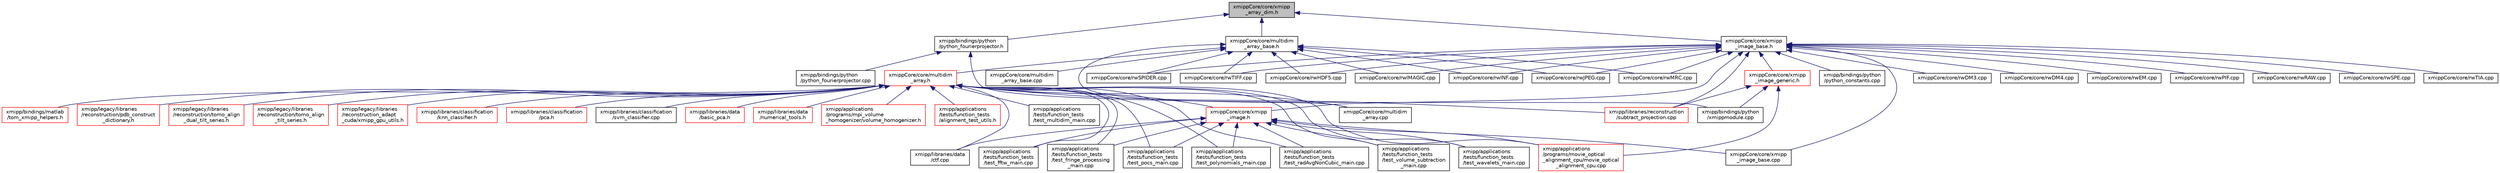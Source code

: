 digraph "xmippCore/core/xmipp_array_dim.h"
{
  edge [fontname="Helvetica",fontsize="10",labelfontname="Helvetica",labelfontsize="10"];
  node [fontname="Helvetica",fontsize="10",shape=record];
  Node2 [label="xmippCore/core/xmipp\l_array_dim.h",height=0.2,width=0.4,color="black", fillcolor="grey75", style="filled", fontcolor="black"];
  Node2 -> Node3 [dir="back",color="midnightblue",fontsize="10",style="solid",fontname="Helvetica"];
  Node3 [label="xmipp/bindings/python\l/python_fourierprojector.h",height=0.2,width=0.4,color="black", fillcolor="white", style="filled",URL="$python__fourierprojector_8h.html"];
  Node3 -> Node4 [dir="back",color="midnightblue",fontsize="10",style="solid",fontname="Helvetica"];
  Node4 [label="xmipp/bindings/python\l/python_fourierprojector.cpp",height=0.2,width=0.4,color="black", fillcolor="white", style="filled",URL="$python__fourierprojector_8cpp.html"];
  Node3 -> Node5 [dir="back",color="midnightblue",fontsize="10",style="solid",fontname="Helvetica"];
  Node5 [label="xmipp/bindings/python\l/xmippmodule.cpp",height=0.2,width=0.4,color="black", fillcolor="white", style="filled",URL="$xmippmodule_8cpp.html"];
  Node2 -> Node6 [dir="back",color="midnightblue",fontsize="10",style="solid",fontname="Helvetica"];
  Node6 [label="xmippCore/core/multidim\l_array_base.h",height=0.2,width=0.4,color="black", fillcolor="white", style="filled",URL="$multidim__array__base_8h.html"];
  Node6 -> Node7 [dir="back",color="midnightblue",fontsize="10",style="solid",fontname="Helvetica"];
  Node7 [label="xmippCore/core/multidim\l_array.h",height=0.2,width=0.4,color="red", fillcolor="white", style="filled",URL="$multidim__array_8h.html"];
  Node7 -> Node8 [dir="back",color="midnightblue",fontsize="10",style="solid",fontname="Helvetica"];
  Node8 [label="xmipp/applications\l/programs/movie_optical\l_alignment_cpu/movie_optical\l_alignment_cpu.cpp",height=0.2,width=0.4,color="red", fillcolor="white", style="filled",URL="$movie__optical__alignment__cpu_8cpp.html"];
  Node7 -> Node10 [dir="back",color="midnightblue",fontsize="10",style="solid",fontname="Helvetica"];
  Node10 [label="xmipp/applications\l/programs/mpi_volume\l_homogenizer/volume_homogenizer.h",height=0.2,width=0.4,color="red", fillcolor="white", style="filled",URL="$volume__homogenizer_8h.html"];
  Node7 -> Node15 [dir="back",color="midnightblue",fontsize="10",style="solid",fontname="Helvetica"];
  Node15 [label="xmipp/applications\l/tests/function_tests\l/alignment_test_utils.h",height=0.2,width=0.4,color="red", fillcolor="white", style="filled",URL="$alignment__test__utils_8h.html"];
  Node7 -> Node25 [dir="back",color="midnightblue",fontsize="10",style="solid",fontname="Helvetica"];
  Node25 [label="xmipp/applications\l/tests/function_tests\l/test_fftw_main.cpp",height=0.2,width=0.4,color="black", fillcolor="white", style="filled",URL="$test__fftw__main_8cpp.html"];
  Node7 -> Node26 [dir="back",color="midnightblue",fontsize="10",style="solid",fontname="Helvetica"];
  Node26 [label="xmipp/applications\l/tests/function_tests\l/test_fringe_processing\l_main.cpp",height=0.2,width=0.4,color="black", fillcolor="white", style="filled",URL="$test__fringe__processing__main_8cpp.html"];
  Node7 -> Node27 [dir="back",color="midnightblue",fontsize="10",style="solid",fontname="Helvetica"];
  Node27 [label="xmipp/applications\l/tests/function_tests\l/test_multidim_main.cpp",height=0.2,width=0.4,color="black", fillcolor="white", style="filled",URL="$test__multidim__main_8cpp.html"];
  Node7 -> Node28 [dir="back",color="midnightblue",fontsize="10",style="solid",fontname="Helvetica"];
  Node28 [label="xmipp/applications\l/tests/function_tests\l/test_pocs_main.cpp",height=0.2,width=0.4,color="black", fillcolor="white", style="filled",URL="$test__pocs__main_8cpp.html"];
  Node7 -> Node29 [dir="back",color="midnightblue",fontsize="10",style="solid",fontname="Helvetica"];
  Node29 [label="xmipp/applications\l/tests/function_tests\l/test_polynomials_main.cpp",height=0.2,width=0.4,color="black", fillcolor="white", style="filled",URL="$test__polynomials__main_8cpp.html"];
  Node7 -> Node30 [dir="back",color="midnightblue",fontsize="10",style="solid",fontname="Helvetica"];
  Node30 [label="xmipp/applications\l/tests/function_tests\l/test_radAvgNonCubic_main.cpp",height=0.2,width=0.4,color="black", fillcolor="white", style="filled",URL="$test__radAvgNonCubic__main_8cpp.html"];
  Node7 -> Node31 [dir="back",color="midnightblue",fontsize="10",style="solid",fontname="Helvetica"];
  Node31 [label="xmipp/applications\l/tests/function_tests\l/test_volume_subtraction\l_main.cpp",height=0.2,width=0.4,color="black", fillcolor="white", style="filled",URL="$test__volume__subtraction__main_8cpp.html"];
  Node7 -> Node32 [dir="back",color="midnightblue",fontsize="10",style="solid",fontname="Helvetica"];
  Node32 [label="xmipp/applications\l/tests/function_tests\l/test_wavelets_main.cpp",height=0.2,width=0.4,color="black", fillcolor="white", style="filled",URL="$test__wavelets__main_8cpp.html"];
  Node7 -> Node33 [dir="back",color="midnightblue",fontsize="10",style="solid",fontname="Helvetica"];
  Node33 [label="xmipp/bindings/matlab\l/tom_xmipp_helpers.h",height=0.2,width=0.4,color="red", fillcolor="white", style="filled",URL="$tom__xmipp__helpers_8h.html"];
  Node7 -> Node47 [dir="back",color="midnightblue",fontsize="10",style="solid",fontname="Helvetica"];
  Node47 [label="xmipp/legacy/libraries\l/reconstruction/pdb_construct\l_dictionary.h",height=0.2,width=0.4,color="red", fillcolor="white", style="filled",URL="$pdb__construct__dictionary_8h.html"];
  Node7 -> Node53 [dir="back",color="midnightblue",fontsize="10",style="solid",fontname="Helvetica"];
  Node53 [label="xmipp/legacy/libraries\l/reconstruction/tomo_align\l_dual_tilt_series.h",height=0.2,width=0.4,color="red", fillcolor="white", style="filled",URL="$tomo__align__dual__tilt__series_8h.html"];
  Node7 -> Node56 [dir="back",color="midnightblue",fontsize="10",style="solid",fontname="Helvetica"];
  Node56 [label="xmipp/legacy/libraries\l/reconstruction/tomo_align\l_tilt_series.h",height=0.2,width=0.4,color="red", fillcolor="white", style="filled",URL="$tomo__align__tilt__series_8h.html"];
  Node7 -> Node59 [dir="back",color="midnightblue",fontsize="10",style="solid",fontname="Helvetica"];
  Node59 [label="xmipp/legacy/libraries\l/reconstruction_adapt\l_cuda/xmipp_gpu_utils.h",height=0.2,width=0.4,color="red", fillcolor="white", style="filled",URL="$xmipp__gpu__utils_8h.html"];
  Node7 -> Node62 [dir="back",color="midnightblue",fontsize="10",style="solid",fontname="Helvetica"];
  Node62 [label="xmipp/libraries/classification\l/knn_classifier.h",height=0.2,width=0.4,color="red", fillcolor="white", style="filled",URL="$knn__classifier_8h.html"];
  Node7 -> Node64 [dir="back",color="midnightblue",fontsize="10",style="solid",fontname="Helvetica"];
  Node64 [label="xmipp/libraries/classification\l/pca.h",height=0.2,width=0.4,color="red", fillcolor="white", style="filled",URL="$classification_2pca_8h.html"];
  Node7 -> Node72 [dir="back",color="midnightblue",fontsize="10",style="solid",fontname="Helvetica"];
  Node72 [label="xmipp/libraries/classification\l/svm_classifier.cpp",height=0.2,width=0.4,color="black", fillcolor="white", style="filled",URL="$svm__classifier_8cpp.html"];
  Node7 -> Node73 [dir="back",color="midnightblue",fontsize="10",style="solid",fontname="Helvetica"];
  Node73 [label="xmipp/libraries/data\l/basic_pca.h",height=0.2,width=0.4,color="red", fillcolor="white", style="filled",URL="$basic__pca_8h.html"];
  Node7 -> Node102 [dir="back",color="midnightblue",fontsize="10",style="solid",fontname="Helvetica"];
  Node102 [label="xmipp/libraries/data\l/numerical_tools.h",height=0.2,width=0.4,color="red", fillcolor="white", style="filled",URL="$numerical__tools_8h.html"];
  Node7 -> Node353 [dir="back",color="midnightblue",fontsize="10",style="solid",fontname="Helvetica"];
  Node353 [label="xmipp/libraries/data\l/ctf.cpp",height=0.2,width=0.4,color="black", fillcolor="white", style="filled",URL="$ctf_8cpp.html"];
  Node7 -> Node211 [dir="back",color="midnightblue",fontsize="10",style="solid",fontname="Helvetica"];
  Node211 [label="xmipp/libraries/reconstruction\l/subtract_projection.cpp",height=0.2,width=0.4,color="red", fillcolor="white", style="filled",URL="$subtract__projection_8cpp.html"];
  Node7 -> Node436 [dir="back",color="midnightblue",fontsize="10",style="solid",fontname="Helvetica"];
  Node436 [label="xmippCore/core/xmipp\l_image.h",height=0.2,width=0.4,color="red", fillcolor="white", style="filled",URL="$xmipp__image_8h.html"];
  Node436 -> Node8 [dir="back",color="midnightblue",fontsize="10",style="solid",fontname="Helvetica"];
  Node436 -> Node25 [dir="back",color="midnightblue",fontsize="10",style="solid",fontname="Helvetica"];
  Node436 -> Node26 [dir="back",color="midnightblue",fontsize="10",style="solid",fontname="Helvetica"];
  Node436 -> Node28 [dir="back",color="midnightblue",fontsize="10",style="solid",fontname="Helvetica"];
  Node436 -> Node29 [dir="back",color="midnightblue",fontsize="10",style="solid",fontname="Helvetica"];
  Node436 -> Node30 [dir="back",color="midnightblue",fontsize="10",style="solid",fontname="Helvetica"];
  Node436 -> Node31 [dir="back",color="midnightblue",fontsize="10",style="solid",fontname="Helvetica"];
  Node436 -> Node32 [dir="back",color="midnightblue",fontsize="10",style="solid",fontname="Helvetica"];
  Node436 -> Node353 [dir="back",color="midnightblue",fontsize="10",style="solid",fontname="Helvetica"];
  Node436 -> Node733 [dir="back",color="midnightblue",fontsize="10",style="solid",fontname="Helvetica"];
  Node733 [label="xmippCore/core/xmipp\l_image_base.cpp",height=0.2,width=0.4,color="black", fillcolor="white", style="filled",URL="$xmipp__image__base_8cpp.html"];
  Node7 -> Node807 [dir="back",color="midnightblue",fontsize="10",style="solid",fontname="Helvetica"];
  Node807 [label="xmippCore/core/multidim\l_array.cpp",height=0.2,width=0.4,color="black", fillcolor="white", style="filled",URL="$multidim__array_8cpp.html"];
  Node6 -> Node807 [dir="back",color="midnightblue",fontsize="10",style="solid",fontname="Helvetica"];
  Node6 -> Node808 [dir="back",color="midnightblue",fontsize="10",style="solid",fontname="Helvetica"];
  Node808 [label="xmippCore/core/multidim\l_array_base.cpp",height=0.2,width=0.4,color="black", fillcolor="white", style="filled",URL="$multidim__array__base_8cpp.html"];
  Node6 -> Node809 [dir="back",color="midnightblue",fontsize="10",style="solid",fontname="Helvetica"];
  Node809 [label="xmippCore/core/rwHDF5.cpp",height=0.2,width=0.4,color="black", fillcolor="white", style="filled",URL="$rwHDF5_8cpp.html"];
  Node6 -> Node810 [dir="back",color="midnightblue",fontsize="10",style="solid",fontname="Helvetica"];
  Node810 [label="xmippCore/core/rwIMAGIC.cpp",height=0.2,width=0.4,color="black", fillcolor="white", style="filled",URL="$rwIMAGIC_8cpp.html"];
  Node6 -> Node811 [dir="back",color="midnightblue",fontsize="10",style="solid",fontname="Helvetica"];
  Node811 [label="xmippCore/core/rwINF.cpp",height=0.2,width=0.4,color="black", fillcolor="white", style="filled",URL="$rwINF_8cpp.html"];
  Node6 -> Node812 [dir="back",color="midnightblue",fontsize="10",style="solid",fontname="Helvetica"];
  Node812 [label="xmippCore/core/rwJPEG.cpp",height=0.2,width=0.4,color="black", fillcolor="white", style="filled",URL="$rwJPEG_8cpp.html"];
  Node6 -> Node813 [dir="back",color="midnightblue",fontsize="10",style="solid",fontname="Helvetica"];
  Node813 [label="xmippCore/core/rwMRC.cpp",height=0.2,width=0.4,color="black", fillcolor="white", style="filled",URL="$rwMRC_8cpp.html"];
  Node6 -> Node814 [dir="back",color="midnightblue",fontsize="10",style="solid",fontname="Helvetica"];
  Node814 [label="xmippCore/core/rwSPIDER.cpp",height=0.2,width=0.4,color="black", fillcolor="white", style="filled",URL="$rwSPIDER_8cpp.html"];
  Node6 -> Node815 [dir="back",color="midnightblue",fontsize="10",style="solid",fontname="Helvetica"];
  Node815 [label="xmippCore/core/rwTIFF.cpp",height=0.2,width=0.4,color="black", fillcolor="white", style="filled",URL="$rwTIFF_8cpp.html"];
  Node2 -> Node816 [dir="back",color="midnightblue",fontsize="10",style="solid",fontname="Helvetica"];
  Node816 [label="xmippCore/core/xmipp\l_image_base.h",height=0.2,width=0.4,color="black", fillcolor="white", style="filled",URL="$xmipp__image__base_8h.html"];
  Node816 -> Node817 [dir="back",color="midnightblue",fontsize="10",style="solid",fontname="Helvetica"];
  Node817 [label="xmipp/bindings/python\l/python_constants.cpp",height=0.2,width=0.4,color="black", fillcolor="white", style="filled",URL="$python__constants_8cpp.html"];
  Node816 -> Node211 [dir="back",color="midnightblue",fontsize="10",style="solid",fontname="Helvetica"];
  Node816 -> Node436 [dir="back",color="midnightblue",fontsize="10",style="solid",fontname="Helvetica"];
  Node816 -> Node739 [dir="back",color="midnightblue",fontsize="10",style="solid",fontname="Helvetica"];
  Node739 [label="xmippCore/core/xmipp\l_image_generic.h",height=0.2,width=0.4,color="red", fillcolor="white", style="filled",URL="$xmipp__image__generic_8h.html"];
  Node739 -> Node8 [dir="back",color="midnightblue",fontsize="10",style="solid",fontname="Helvetica"];
  Node739 -> Node5 [dir="back",color="midnightblue",fontsize="10",style="solid",fontname="Helvetica"];
  Node739 -> Node211 [dir="back",color="midnightblue",fontsize="10",style="solid",fontname="Helvetica"];
  Node816 -> Node818 [dir="back",color="midnightblue",fontsize="10",style="solid",fontname="Helvetica"];
  Node818 [label="xmippCore/core/rwDM3.cpp",height=0.2,width=0.4,color="black", fillcolor="white", style="filled",URL="$rwDM3_8cpp.html"];
  Node816 -> Node819 [dir="back",color="midnightblue",fontsize="10",style="solid",fontname="Helvetica"];
  Node819 [label="xmippCore/core/rwDM4.cpp",height=0.2,width=0.4,color="black", fillcolor="white", style="filled",URL="$rwDM4_8cpp.html"];
  Node816 -> Node820 [dir="back",color="midnightblue",fontsize="10",style="solid",fontname="Helvetica"];
  Node820 [label="xmippCore/core/rwEM.cpp",height=0.2,width=0.4,color="black", fillcolor="white", style="filled",URL="$rwEM_8cpp.html"];
  Node816 -> Node809 [dir="back",color="midnightblue",fontsize="10",style="solid",fontname="Helvetica"];
  Node816 -> Node810 [dir="back",color="midnightblue",fontsize="10",style="solid",fontname="Helvetica"];
  Node816 -> Node811 [dir="back",color="midnightblue",fontsize="10",style="solid",fontname="Helvetica"];
  Node816 -> Node812 [dir="back",color="midnightblue",fontsize="10",style="solid",fontname="Helvetica"];
  Node816 -> Node813 [dir="back",color="midnightblue",fontsize="10",style="solid",fontname="Helvetica"];
  Node816 -> Node821 [dir="back",color="midnightblue",fontsize="10",style="solid",fontname="Helvetica"];
  Node821 [label="xmippCore/core/rwPIF.cpp",height=0.2,width=0.4,color="black", fillcolor="white", style="filled",URL="$rwPIF_8cpp.html"];
  Node816 -> Node822 [dir="back",color="midnightblue",fontsize="10",style="solid",fontname="Helvetica"];
  Node822 [label="xmippCore/core/rwRAW.cpp",height=0.2,width=0.4,color="black", fillcolor="white", style="filled",URL="$rwRAW_8cpp.html"];
  Node816 -> Node823 [dir="back",color="midnightblue",fontsize="10",style="solid",fontname="Helvetica"];
  Node823 [label="xmippCore/core/rwSPE.cpp",height=0.2,width=0.4,color="black", fillcolor="white", style="filled",URL="$rwSPE_8cpp.html"];
  Node816 -> Node814 [dir="back",color="midnightblue",fontsize="10",style="solid",fontname="Helvetica"];
  Node816 -> Node824 [dir="back",color="midnightblue",fontsize="10",style="solid",fontname="Helvetica"];
  Node824 [label="xmippCore/core/rwTIA.cpp",height=0.2,width=0.4,color="black", fillcolor="white", style="filled",URL="$rwTIA_8cpp.html"];
  Node816 -> Node815 [dir="back",color="midnightblue",fontsize="10",style="solid",fontname="Helvetica"];
  Node816 -> Node733 [dir="back",color="midnightblue",fontsize="10",style="solid",fontname="Helvetica"];
}
